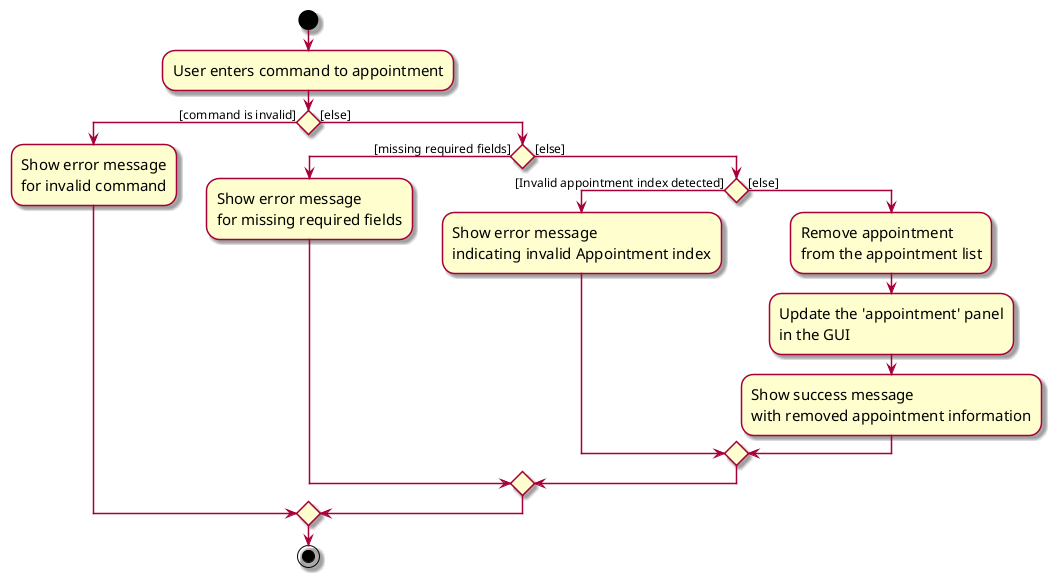 @startuml
skin rose
skinparam ActivityFontSize 15
skinparam ArrowFontSize 12

start
:User enters command to appointment;

if () then ([command is invalid])
    :Show error message\nfor invalid command;
else ([else])
    if () then ([missing required fields])
        :Show error message\nfor missing required fields;
    else ([else])
        if () then ([Invalid appointment index detected])
            :Show error message\nindicating invalid Appointment index;
            else ([else])
                 :Remove appointment\nfrom the appointment list;
                 :Update the 'appointment' panel\nin the GUI;
                 :Show success message\nwith removed appointment information;
        endif;
    endif
endif

stop
@enduml
